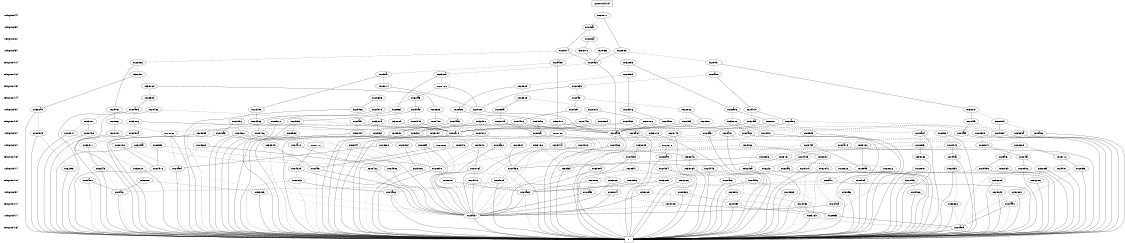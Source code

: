 digraph "DD" {
size = "7.5,10"
center = true;
edge [dir = none];
{ node [shape = plaintext];
  edge [style = invis];
  "CONST NODES" [style = invis];
" sel_prim[4] " -> " sel_prim[5] " -> " sel_prim[6] " -> " sel_prim[3] " -> " sel_prim[11] " -> " sel_prim[12] " -> " sel_prim[13] " -> " sel_prim[14] " -> " sel_prim[8] " -> " sel_prim[15] " -> " sel_prim[0] " -> " sel_prim[2] " -> " sel_prim[18] " -> " sel_prim[7] " -> " sel_prim[10] " -> " sel_prim[9] " -> " sel_prim[17] " -> " sel_prim[1] " -> " sel_prim[16] " -> "CONST NODES"; 
}
{ rank = same; node [shape = box]; edge [style = invis];
"  prim_out[13]  "; }
{ rank = same; " sel_prim[4] ";
"0x2e571";
}
{ rank = same; " sel_prim[5] ";
"0x2dcaf";
}
{ rank = same; " sel_prim[6] ";
"0x2e8ca";
}
{ rank = same; " sel_prim[3] ";
"0x2de14";
"0x2dc5c";
"0x3307c";
"0x2e3e3";
}
{ rank = same; " sel_prim[11] ";
"0x2ea2b";
"0x2e3e6";
"0x32e55";
"0x2da95";
"0x2dd91";
}
{ rank = same; " sel_prim[12] ";
"0x32de7";
"0x2e35d";
"0x2dc8a";
"0x2dda7";
"0x2dae8";
}
{ rank = same; " sel_prim[13] ";
"0x330cd";
"0x2e814";
"0x2e829";
"0x2de33";
"0x2e76c";
}
{ rank = same; " sel_prim[14] ";
"0x2e685";
"0x2e3ed";
"0x2ea81";
"0x2e809";
"0x32fa5";
}
{ rank = same; " sel_prim[8] ";
"0x332ab";
"0x2dbae";
"0x2dcbf";
"0x2e4e8";
"0x2e9fb";
"0x2e486";
"0x2e882";
"0x2da9c";
"0x2db40";
"0x2db00";
"0x2dde1";
"0x2e56f";
"0x2e386";
"0x2dcc0";
"0x330c7";
"0x2ea3c";
"0x2ddc6";
"0x2eb06";
"0x2ead6";
"0x2e613";
}
{ rank = same; " sel_prim[15] ";
"0x2dd9e";
"0x330e7";
"0x2ea86";
"0x2e446";
"0x3330a";
"0x2e8bd";
"0x2e38f";
"0x2e4fb";
"0x2db63";
"0x2dda5";
"0x330bc";
"0x2dd0c";
"0x2dd6b";
"0x32de0";
"0x2e5c1";
"0x32e2b";
"0x32daf";
"0x2e7bf";
"0x2dcb5";
"0x2e661";
"0x2e40e";
"0x2daf1";
"0x2dcbc";
"0x2e886";
"0x3308c";
"0x2e3bf";
"0x2e601";
"0x2eb12";
"0x32d78";
"0x2eb48";
"0x33006";
}
{ rank = same; " sel_prim[0] ";
"0x32f6f";
"0x2e788";
"0x2eaae";
"0x2de0a";
"0x2e5d3";
"0x2eaec";
"0x2e9f9";
"0x33075";
"0x32fc7";
"0x2dc72";
"0x3305d";
"0x2da87";
"0x2ea57";
"0x2ea78";
"0x2dac3";
"0x2e924";
"0x2dbb7";
"0x32dd4";
"0x2e5ee";
"0x2e3dd";
"0x2e860";
"0x2e8a1";
"0x2dca9";
"0x2ea2f";
"0x2e743";
"0x2ea84";
"0x2dc61";
"0x2daff";
"0x2e941";
"0x2e655";
"0x2e751";
"0x2e3dc";
"0x2e4be";
"0x2de3d";
"0x3333a";
"0x2e406";
}
{ rank = same; " sel_prim[2] ";
"0x2dd0d";
"0x32f46";
"0x2dd36";
"0x2e676";
"0x330dd";
"0x2dd4c";
"0x2dce0";
"0x2da7c";
"0x32dfa";
"0x2dd8d";
"0x2e45f";
"0x2e770";
"0x2e3e4";
"0x2de40";
"0x2e37b";
"0x2e68d";
"0x2dc6d";
"0x2e8ff";
"0x2da79";
"0x33371";
"0x2e9fc";
"0x3313c";
"0x2ddc2";
"0x2e6f3";
"0x32f4f";
"0x33349";
"0x2ea02";
"0x2e6e0";
"0x33196";
"0x2e7be";
"0x2dd7a";
}
{ rank = same; " sel_prim[18] ";
"0x2e4ff";
"0x3303c";
"0x331e7";
"0x2ea61";
"0x2e772";
"0x2db5b";
"0x33346";
"0x2e3a5";
"0x32ed0";
"0x2ddc9";
"0x2dbfb";
"0x2e833";
}
{ rank = same; " sel_prim[7] ";
"0x3306b";
"0x32f3b";
"0x2db8c";
"0x2dac1";
"0x33020";
"0x2e8b0";
"0x2e422";
"0x2dbb9";
"0x2dd46";
"0x32d6a";
"0x2e52c";
"0x330ef";
"0x2da5f";
"0x32e5f";
"0x2dd1c";
"0x32f3f";
"0x2db97";
"0x2e9b2";
"0x2e891";
"0x2dc7b";
"0x2e3f6";
"0x32f43";
"0x32f03";
"0x32f21";
"0x2dcd4";
"0x2dd2b";
"0x32d6b";
"0x2dc06";
"0x2e822";
"0x2e5a9";
"0x2e3f7";
"0x32e4c";
"0x2e76f";
"0x2dd33";
"0x32fa2";
}
{ rank = same; " sel_prim[10] ";
"0x32e23";
"0x332eb";
"0x2e65c";
"0x33286";
"0x2e618";
"0x32e08";
"0x2ddbc";
"0x2e4f6";
"0x33226";
"0x2de2b";
"0x2eb2f";
"0x2e3d2";
"0x2dd79";
"0x2da71";
"0x3328d";
"0x2dae0";
"0x2e8ec";
"0x2eac3";
}
{ rank = same; " sel_prim[9] ";
"0x2db88";
"0x2e81a";
"0x2da6b";
"0x32f50";
"0x2da61";
"0x332e9";
"0x2dace";
"0x33009";
"0x32e0b";
"0x2e8fc";
"0x2dcd9";
"0x2e563";
"0x2de3b";
"0x2eafe";
}
{ rank = same; " sel_prim[17] ";
"0x2daa0";
"0x2db05";
"0x2e46a";
"0x33332";
"0x2db9c";
"0x2db9f";
}
{ rank = same; " sel_prim[1] ";
"0x2da57";
"0x2e5fc";
"0x3316b";
}
{ rank = same; " sel_prim[16] ";
"0x2da5a";
}
{ rank = same; "CONST NODES";
{ node [shape = box]; "0x2da52";
}
}
"  prim_out[13]  " -> "0x2e571" [style = dotted];
"0x2e571" -> "0x2e3e3";
"0x2e571" -> "0x2dcaf" [style = dashed];
"0x2dcaf" -> "0x2de14";
"0x2dcaf" -> "0x2e8ca" [style = dashed];
"0x2e8ca" -> "0x3307c";
"0x2e8ca" -> "0x2dc5c" [style = dashed];
"0x2de14" -> "0x2ea2b";
"0x2de14" -> "0x2e3e6" [style = dashed];
"0x2dc5c" -> "0x2ea2b";
"0x2dc5c" -> "0x32e55" [style = dashed];
"0x3307c" -> "0x2ea2b";
"0x3307c" -> "0x2da95" [style = dashed];
"0x2e3e3" -> "0x2ea2b";
"0x2e3e3" -> "0x2dd91" [style = dashed];
"0x2ea2b" -> "0x2eaae";
"0x2ea2b" -> "0x2dc8a" [style = dashed];
"0x2e3e6" -> "0x2dde1";
"0x2e3e6" -> "0x32de7" [style = dashed];
"0x32e55" -> "0x2ead6";
"0x32e55" -> "0x2e35d" [style = dashed];
"0x2da95" -> "0x32d78";
"0x2da95" -> "0x2dda7" [style = dashed];
"0x2dd91" -> "0x330c7";
"0x2dd91" -> "0x2dae8" [style = dashed];
"0x32de7" -> "0x332ab";
"0x32de7" -> "0x330cd" [style = dashed];
"0x2e35d" -> "0x2eb06";
"0x2e35d" -> "0x2e829" [style = dashed];
"0x2dc8a" -> "0x2e56f";
"0x2dc8a" -> "0x2e76c" [style = dashed];
"0x2dda7" -> "0x2e4e8";
"0x2dda7" -> "0x2e814" [style = dashed];
"0x2dae8" -> "0x2db40";
"0x2dae8" -> "0x2de33" [style = dashed];
"0x330cd" -> "0x2e386";
"0x330cd" -> "0x2e3ed" [style = dashed];
"0x2e814" -> "0x2dcc0";
"0x2e814" -> "0x2e685" [style = dashed];
"0x2e829" -> "0x2ea3c";
"0x2e829" -> "0x2e809" [style = dashed];
"0x2de33" -> "0x2dcc0";
"0x2de33" -> "0x2ea81" [style = dashed];
"0x2e76c" -> "0x2dcc0";
"0x2e76c" -> "0x32fa5" [style = dashed];
"0x2e685" -> "0x2ddc6";
"0x2e685" -> "0x2db00" [style = dashed];
"0x2e3ed" -> "0x2da9c";
"0x2e3ed" -> "0x2e486" [style = dashed];
"0x2ea81" -> "0x2dcbf";
"0x2ea81" -> "0x2e882" [style = dashed];
"0x2e809" -> "0x2e9fb";
"0x2e809" -> "0x2e613" [style = dashed];
"0x32fa5" -> "0x2dbae";
"0x32fa5" -> "0x2db00" [style = dashed];
"0x332ab" -> "0x2da52";
"0x332ab" -> "0x2e5d3" [style = dashed];
"0x2dbae" -> "0x2dcb5";
"0x2dbae" -> "0x2eb48" [style = dashed];
"0x2dcbf" -> "0x2dd0c";
"0x2dcbf" -> "0x2e38f" [style = dashed];
"0x2e4e8" -> "0x2db63";
"0x2e4e8" -> "0x2dcbc" [style = dashed];
"0x2e9fb" -> "0x2e7bf";
"0x2e9fb" -> "0x32de0" [style = dashed];
"0x2e486" -> "0x2da52";
"0x2e486" -> "0x32fc7" [style = dashed];
"0x2e882" -> "0x2e5c1";
"0x2e882" -> "0x2e3bf" [style = dashed];
"0x2da9c" -> "0x2da52";
"0x2da9c" -> "0x3308c" [style = dashed];
"0x2db40" -> "0x2ea86";
"0x2db40" -> "0x32daf" [style = dashed];
"0x2db00" -> "0x2db63";
"0x2db00" -> "0x3330a" [style = dashed];
"0x2dde1" -> "0x2e661";
"0x2dde1" -> "0x330e7" [style = dashed];
"0x2e56f" -> "0x2eb12";
"0x2e56f" -> "0x32e2b" [style = dashed];
"0x2e386" -> "0x2e40e";
"0x2e386" -> "0x2dda5" [style = dashed];
"0x2dcc0" -> "0x2eaae";
"0x2dcc0" -> "0x2ea78" [style = dashed];
"0x330c7" -> "0x2e4fb";
"0x330c7" -> "0x2e8bd" [style = dashed];
"0x2ea3c" -> "0x330bc";
"0x2ea3c" -> "0x2dda5" [style = dashed];
"0x2ddc6" -> "0x2da52";
"0x2ddc6" -> "0x2daf1" [style = dashed];
"0x2eb06" -> "0x2dd9e";
"0x2eb06" -> "0x2dd6b" [style = dashed];
"0x2ead6" -> "0x2e601";
"0x2ead6" -> "0x33006" [style = dashed];
"0x2e613" -> "0x2e886";
"0x2e613" -> "0x2e446" [style = dashed];
"0x2dd9e" -> "0x2eaae";
"0x2dd9e" -> "0x2da87" [style = dashed];
"0x330e7" -> "0x2e4be";
"0x330e7" -> "0x2e941" [style = dashed];
"0x2ea86" -> "0x2eaae";
"0x2ea86" -> "0x3333a" [style = dashed];
"0x2e446" -> "0x32fc7";
"0x2e446" -> "0x2ea84" [style = dashed];
"0x3330a" -> "0x32f6f";
"0x3330a" -> "0x32fc7" [style = dashed];
"0x2e8bd" -> "0x2de3d";
"0x2e8bd" -> "0x2eaec" [style = dashed];
"0x2e38f" -> "0x2ea78";
"0x2e38f" -> "0x2e9f9" [style = dashed];
"0x2e4fb" -> "0x2daff";
"0x2e4fb" -> "0x2de3d" [style = dashed];
"0x2db63" -> "0x2e406";
"0x2db63" -> "0x2da52" [style = dashed];
"0x2dda5" -> "0x2e3dc";
"0x2dda5" -> "0x2ea78" [style = dashed];
"0x330bc" -> "0x2e8a1";
"0x330bc" -> "0x2eaae" [style = dashed];
"0x2dd0c" -> "0x2eaae";
"0x2dd0c" -> "0x2e860" [style = dashed];
"0x2dd6b" -> "0x2ea78";
"0x2dd6b" -> "0x33075" [style = dashed];
"0x32de0" -> "0x2e3dc";
"0x32de0" -> "0x2dc72" [style = dashed];
"0x2e5c1" -> "0x2eaae";
"0x2e5c1" -> "0x2e924" [style = dashed];
"0x32e2b" -> "0x2ea78";
"0x32e2b" -> "0x2e3dc" [style = dashed];
"0x32daf" -> "0x2ea78";
"0x32daf" -> "0x2e3dd" [style = dashed];
"0x2e7bf" -> "0x2e8a1";
"0x2e7bf" -> "0x2e788" [style = dashed];
"0x2dcb5" -> "0x2da52";
"0x2dcb5" -> "0x2e5ee" [style = dashed];
"0x2e661" -> "0x2e751";
"0x2e661" -> "0x2e860" [style = dashed];
"0x2e40e" -> "0x2e655";
"0x2e40e" -> "0x2eaae" [style = dashed];
"0x2daf1" -> "0x2ea78";
"0x2daf1" -> "0x32dd4" [style = dashed];
"0x2dcbc" -> "0x2dca9";
"0x2dcbc" -> "0x2dc61" [style = dashed];
"0x2e886" -> "0x2eaae";
"0x2e886" -> "0x2e743" [style = dashed];
"0x3308c" -> "0x2ea78";
"0x3308c" -> "0x2de0a" [style = dashed];
"0x2e3bf" -> "0x32fc7";
"0x2e3bf" -> "0x2ea2f" [style = dashed];
"0x2e601" -> "0x2ea57";
"0x2e601" -> "0x2de3d" [style = dashed];
"0x2eb12" -> "0x2da52";
"0x2eb12" -> "0x2e406" [style = dashed];
"0x32d78" -> "0x2eaae";
"0x32d78" -> "0x2e788" [style = dashed];
"0x2eb48" -> "0x2ea78";
"0x2eb48" -> "0x3305d" [style = dashed];
"0x33006" -> "0x2dac3";
"0x33006" -> "0x2dbb7" [style = dashed];
"0x32f6f" -> "0x2da52";
"0x32f6f" -> "0x2ea02" [style = dashed];
"0x2e788" -> "0x2da52";
"0x2e788" -> "0x32f3f" [style = dashed];
"0x2eaae" -> "0x2da52";
"0x2eaae" -> "0x2dd36" [style = dashed];
"0x2de0a" -> "0x2da52";
"0x2de0a" -> "0x33371" [style = dashed];
"0x2e5d3" -> "0x2da52";
"0x2e5d3" -> "0x32f03" [style = dashed];
"0x2eaec" -> "0x2da52";
"0x2eaec" -> "0x3313c" [style = dashed];
"0x2e9f9" -> "0x2da52";
"0x2e9f9" -> "0x2e45f" [style = dashed];
"0x33075" -> "0x2da52";
"0x33075" -> "0x2dd7a" [style = dashed];
"0x32fc7" -> "0x2da52";
"0x32fc7" -> "0x32f46" [style = dashed];
"0x2dc72" -> "0x2da52";
"0x2dc72" -> "0x2e3e4" [style = dashed];
"0x3305d" -> "0x2da52";
"0x3305d" -> "0x2de40" [style = dashed];
"0x2da87" -> "0x2da52";
"0x2da87" -> "0x2ddc2" [style = dashed];
"0x2ea57" -> "0x2da52";
"0x2ea57" -> "0x2e6e0" [style = dashed];
"0x2ea78" -> "0x2da52";
"0x2ea78" -> "0x32f4f" [style = dashed];
"0x2dac3" -> "0x2da52";
"0x2dac3" -> "0x2da57" [style = dashed];
"0x2e924" -> "0x2da52";
"0x2e924" -> "0x2dd4c" [style = dashed];
"0x2dbb7" -> "0x2da52";
"0x2dbb7" -> "0x2dd0d" [style = dashed];
"0x32dd4" -> "0x2da52";
"0x32dd4" -> "0x2dd8d" [style = dashed];
"0x2e5ee" -> "0x2da52";
"0x2e5ee" -> "0x33349" [style = dashed];
"0x2e3dd" -> "0x2da52";
"0x2e3dd" -> "0x2e37b" [style = dashed];
"0x2e860" -> "0x2da52";
"0x2e860" -> "0x2da5f" [style = dashed];
"0x2e8a1" -> "0x2da52";
"0x2e8a1" -> "0x33196" [style = dashed];
"0x2dca9" -> "0x2da52";
"0x2dca9" -> "0x2e770" [style = dashed];
"0x2ea2f" -> "0x2da52";
"0x2ea2f" -> "0x2e6f3" [style = dashed];
"0x2e743" -> "0x2da52";
"0x2e743" -> "0x2e676" [style = dashed];
"0x2ea84" -> "0x2da52";
"0x2ea84" -> "0x330dd" [style = dashed];
"0x2dc61" -> "0x2da52";
"0x2dc61" -> "0x2e8b0" [style = dashed];
"0x2daff" -> "0x2da52";
"0x2daff" -> "0x2dce0" [style = dashed];
"0x2e941" -> "0x2da52";
"0x2e941" -> "0x2e7be" [style = dashed];
"0x2e655" -> "0x2da52";
"0x2e655" -> "0x2dc6d" [style = dashed];
"0x2e751" -> "0x2da52";
"0x2e751" -> "0x32dfa" [style = dotted];
"0x2e3dc" -> "0x2da52";
"0x2e3dc" -> "0x2e8ff" [style = dashed];
"0x2e4be" -> "0x2da52";
"0x2e4be" -> "0x2e9fc" [style = dotted];
"0x2de3d" -> "0x2da52";
"0x2de3d" -> "0x2da79" [style = dashed];
"0x3333a" -> "0x2da52";
"0x3333a" -> "0x2e68d" [style = dashed];
"0x2e406" -> "0x2da52";
"0x2e406" -> "0x2da7c" [style = dashed];
"0x2dd0d" -> "0x2dd33";
"0x2dd0d" -> "0x2da57" [style = dashed];
"0x32f46" -> "0x2da52";
"0x32f46" -> "0x2dd33" [style = dashed];
"0x2dd36" -> "0x2da52";
"0x2dd36" -> "0x32f3f" [style = dashed];
"0x2e676" -> "0x2e3a5";
"0x2e676" -> "0x32f3f" [style = dashed];
"0x330dd" -> "0x2db5b";
"0x330dd" -> "0x2dd33" [style = dashed];
"0x2dd4c" -> "0x2dbfb";
"0x2dd4c" -> "0x331e7" [style = dashed];
"0x2dce0" -> "0x2da5f";
"0x2dce0" -> "0x2db8c" [style = dashed];
"0x2da7c" -> "0x2da57";
"0x2da7c" -> "0x2da52" [style = dashed];
"0x32dfa" -> "0x2da52";
"0x32dfa" -> "0x2dac1" [style = dashed];
"0x2dd8d" -> "0x2dc06";
"0x2dd8d" -> "0x2e8b0" [style = dashed];
"0x2e45f" -> "0x2e5a9";
"0x2e45f" -> "0x32d6a" [style = dashed];
"0x2e770" -> "0x2dd2b";
"0x2e770" -> "0x2e8b0" [style = dashed];
"0x2e3e4" -> "0x2dd33";
"0x2e3e4" -> "0x2e8b0" [style = dashed];
"0x2de40" -> "0x2e76f";
"0x2de40" -> "0x2e8b0" [style = dashed];
"0x2e37b" -> "0x2e4ff";
"0x2e37b" -> "0x2ddc9" [style = dashed];
"0x2e68d" -> "0x2e772";
"0x2e68d" -> "0x2ea61" [style = dashed];
"0x2dc6d" -> "0x2db8c";
"0x2dc6d" -> "0x2da5f" [style = dashed];
"0x2e8ff" -> "0x2da57";
"0x2e8ff" -> "0x2e8b0" [style = dashed];
"0x2da79" -> "0x2da52";
"0x2da79" -> "0x2da57" [style = dashed];
"0x33371" -> "0x32f43";
"0x33371" -> "0x33020" [style = dashed];
"0x2e9fc" -> "0x2dd1c";
"0x2e9fc" -> "0x2e422" [style = dashed];
"0x3313c" -> "0x2e5a9";
"0x3313c" -> "0x330ef" [style = dashed];
"0x2ddc2" -> "0x32ed0";
"0x2ddc2" -> "0x32f3f" [style = dashed];
"0x2e6f3" -> "0x3303c";
"0x2e6f3" -> "0x2e833" [style = dashed];
"0x32f4f" -> "0x2da52";
"0x32f4f" -> "0x2e8b0" [style = dashed];
"0x33349" -> "0x2dac1";
"0x33349" -> "0x2da52" [style = dashed];
"0x2ea02" -> "0x2da57";
"0x2ea02" -> "0x2dd33" [style = dashed];
"0x2e6e0" -> "0x2dac1";
"0x2e6e0" -> "0x2da57" [style = dashed];
"0x33196" -> "0x2da57";
"0x33196" -> "0x32f3f" [style = dashed];
"0x2e7be" -> "0x2dd1c";
"0x2e7be" -> "0x2da5f" [style = dashed];
"0x2dd7a" -> "0x33346";
"0x2dd7a" -> "0x2e8b0" [style = dashed];
"0x2e4ff" -> "0x2e9b2";
"0x2e4ff" -> "0x32e5f" [style = dashed];
"0x3303c" -> "0x2da52";
"0x3303c" -> "0x2e891" [style = dashed];
"0x331e7" -> "0x32f3f";
"0x331e7" -> "0x2e52c" [style = dashed];
"0x2ea61" -> "0x2dbb9";
"0x2ea61" -> "0x32d6b" [style = dashed];
"0x2e772" -> "0x2e3f6";
"0x2e772" -> "0x2db97" [style = dashed];
"0x2db5b" -> "0x2da52";
"0x2db5b" -> "0x2e3f7" [style = dashed];
"0x33346" -> "0x3306b";
"0x33346" -> "0x2dd46" [style = dashed];
"0x2e3a5" -> "0x2da52";
"0x2e3a5" -> "0x2dcd4" [style = dashed];
"0x32ed0" -> "0x2dc7b";
"0x32ed0" -> "0x32e4c" [style = dashed];
"0x2ddc9" -> "0x32f21";
"0x2ddc9" -> "0x32fa2" [style = dashed];
"0x2dbfb" -> "0x2da52";
"0x2dbfb" -> "0x32f3b" [style = dashed];
"0x2e833" -> "0x2dd33";
"0x2e833" -> "0x2e822" [style = dashed];
"0x3306b" -> "0x2da52";
"0x3306b" -> "0x2eac3" [style = dashed];
"0x32f3b" -> "0x2da52";
"0x32f3b" -> "0x33332" [style = dashed];
"0x2db8c" -> "0x2da57";
"0x2db8c" -> "0x2da52" [style = dotted];
"0x2dac1" -> "0x2da57";
"0x2dac1" -> "0x2da52" [style = dashed];
"0x33020" -> "0x2da52";
"0x33020" -> "0x32e08" [style = dotted];
"0x2e8b0" -> "0x2da52";
"0x2e8b0" -> "0x2e618" [style = dashed];
"0x2e422" -> "0x2da57";
"0x2e422" -> "0x2da57" [style = dotted];
"0x2dbb9" -> "0x2da52";
"0x2dbb9" -> "0x2db05" [style = dashed];
"0x2dd46" -> "0x2da52";
"0x2dd46" -> "0x2ddbc" [style = dashed];
"0x32d6a" -> "0x2da52";
"0x32d6a" -> "0x2e65c" [style = dashed];
"0x2e52c" -> "0x2da52";
"0x2e52c" -> "0x2e46a" [style = dashed];
"0x330ef" -> "0x2da57";
"0x330ef" -> "0x32e23" [style = dashed];
"0x2da5f" -> "0x2da52";
"0x2da5f" -> "0x2da52" [style = dotted];
"0x32e5f" -> "0x2da52";
"0x32e5f" -> "0x33286" [style = dashed];
"0x2dd1c" -> "0x2da52";
"0x2dd1c" -> "0x2da57" [style = dotted];
"0x32f3f" -> "0x2da52";
"0x32f3f" -> "0x2da57" [style = dashed];
"0x2db97" -> "0x2da52";
"0x2db97" -> "0x2da5a" [style = dashed];
"0x2e9b2" -> "0x2da52";
"0x2e9b2" -> "0x3328d" [style = dashed];
"0x2e891" -> "0x2da52";
"0x2e891" -> "0x2e4f6" [style = dashed];
"0x2dc7b" -> "0x2da52";
"0x2dc7b" -> "0x2db9c" [style = dashed];
"0x2e3f6" -> "0x2da52";
"0x2e3f6" -> "0x2daa0" [style = dashed];
"0x32f43" -> "0x2da52";
"0x32f43" -> "0x2da61" [style = dotted];
"0x32f03" -> "0x2da52";
"0x32f03" -> "0x2dae0" [style = dotted];
"0x32f21" -> "0x2da52";
"0x32f21" -> "0x2e8ec" [style = dashed];
"0x2dcd4" -> "0x2da52";
"0x2dcd4" -> "0x2db9f" [style = dashed];
"0x2dd2b" -> "0x2da57";
"0x2dd2b" -> "0x2e3d2" [style = dashed];
"0x32d6b" -> "0x2da52";
"0x32d6b" -> "0x2e5fc" [style = dashed];
"0x2dc06" -> "0x2da52";
"0x2dc06" -> "0x2da6b" [style = dashed];
"0x2e822" -> "0x2da52";
"0x2e822" -> "0x2eb2f" [style = dashed];
"0x2e5a9" -> "0x2da52";
"0x2e5a9" -> "0x2da71" [style = dashed];
"0x2e3f7" -> "0x2da52";
"0x2e3f7" -> "0x33226" [style = dashed];
"0x32e4c" -> "0x2da52";
"0x32e4c" -> "0x3316b" [style = dashed];
"0x2e76f" -> "0x2da57";
"0x2e76f" -> "0x2dd79" [style = dashed];
"0x2dd33" -> "0x2da52";
"0x2dd33" -> "0x2de2b" [style = dashed];
"0x32fa2" -> "0x2da52";
"0x32fa2" -> "0x332eb" [style = dashed];
"0x32e23" -> "0x2da57";
"0x32e23" -> "0x2e81a" [style = dashed];
"0x332eb" -> "0x2da6b";
"0x332eb" -> "0x33009" [style = dashed];
"0x2e65c" -> "0x2da6b";
"0x2e65c" -> "0x2e81a" [style = dashed];
"0x33286" -> "0x2da52";
"0x33286" -> "0x32e0b" [style = dashed];
"0x2e618" -> "0x2da6b";
"0x2e618" -> "0x2da57" [style = dashed];
"0x32e08" -> "0x2da61";
"0x32e08" -> "0x332e9" [style = dashed];
"0x2ddbc" -> "0x2da52";
"0x2ddbc" -> "0x2de3b" [style = dashed];
"0x2e4f6" -> "0x2da52";
"0x2e4f6" -> "0x2db88" [style = dashed];
"0x33226" -> "0x2da52";
"0x33226" -> "0x2e563" [style = dashed];
"0x2de2b" -> "0x2da52";
"0x2de2b" -> "0x2dace" [style = dashed];
"0x2eb2f" -> "0x2da52";
"0x2eb2f" -> "0x32f50" [style = dashed];
"0x2e3d2" -> "0x2dace";
"0x2e3d2" -> "0x2da52" [style = dashed];
"0x2dd79" -> "0x2da57";
"0x2dd79" -> "0x2da6b" [style = dashed];
"0x2da71" -> "0x2da52";
"0x2da71" -> "0x2da61" [style = dashed];
"0x3328d" -> "0x2da52";
"0x3328d" -> "0x2dcd9" [style = dashed];
"0x2dae0" -> "0x2da61";
"0x2dae0" -> "0x2da52" [style = dashed];
"0x2e8ec" -> "0x2da6b";
"0x2e8ec" -> "0x2eafe" [style = dashed];
"0x2eac3" -> "0x2da52";
"0x2eac3" -> "0x2e8fc" [style = dashed];
"0x2db88" -> "0x2da52";
"0x2db88" -> "0x33332" [style = dashed];
"0x2e81a" -> "0x2da57";
"0x2e81a" -> "0x2da52" [style = dotted];
"0x2da6b" -> "0x2da57";
"0x2da6b" -> "0x2da52" [style = dashed];
"0x32f50" -> "0x2da52";
"0x32f50" -> "0x2e46a" [style = dashed];
"0x2da61" -> "0x2da52";
"0x2da61" -> "0x2da52" [style = dotted];
"0x332e9" -> "0x2da52";
"0x332e9" -> "0x2da57" [style = dotted];
"0x2dace" -> "0x2da52";
"0x2dace" -> "0x2da57" [style = dashed];
"0x33009" -> "0x2da57";
"0x33009" -> "0x2e5fc" [style = dashed];
"0x32e0b" -> "0x2da52";
"0x32e0b" -> "0x2da5a" [style = dashed];
"0x2e8fc" -> "0x2da52";
"0x2e8fc" -> "0x2db9c" [style = dashed];
"0x2dcd9" -> "0x2da52";
"0x2dcd9" -> "0x2daa0" [style = dashed];
"0x2e563" -> "0x2da52";
"0x2e563" -> "0x2db9f" [style = dashed];
"0x2de3b" -> "0x2da52";
"0x2de3b" -> "0x3316b" [style = dashed];
"0x2eafe" -> "0x2da57";
"0x2eafe" -> "0x2db05" [style = dashed];
"0x2daa0" -> "0x2da5a";
"0x2daa0" -> "0x2da52" [style = dashed];
"0x2db05" -> "0x2e5fc";
"0x2db05" -> "0x2da57" [style = dashed];
"0x2e46a" -> "0x2da57";
"0x2e46a" -> "0x2e5fc" [style = dashed];
"0x33332" -> "0x2da52";
"0x33332" -> "0x2da5a" [style = dashed];
"0x2db9c" -> "0x3316b";
"0x2db9c" -> "0x2da52" [style = dashed];
"0x2db9f" -> "0x2da52";
"0x2db9f" -> "0x3316b" [style = dashed];
"0x2da57" -> "0x2da52";
"0x2da57" -> "0x2da52" [style = dotted];
"0x2e5fc" -> "0x2da5a";
"0x2e5fc" -> "0x2da52" [style = dotted];
"0x3316b" -> "0x2da52";
"0x3316b" -> "0x2da5a" [style = dashed];
"0x2da5a" -> "0x2da52";
"0x2da5a" -> "0x2da52" [style = dotted];
"0x2da52" [label = "1"];
}
